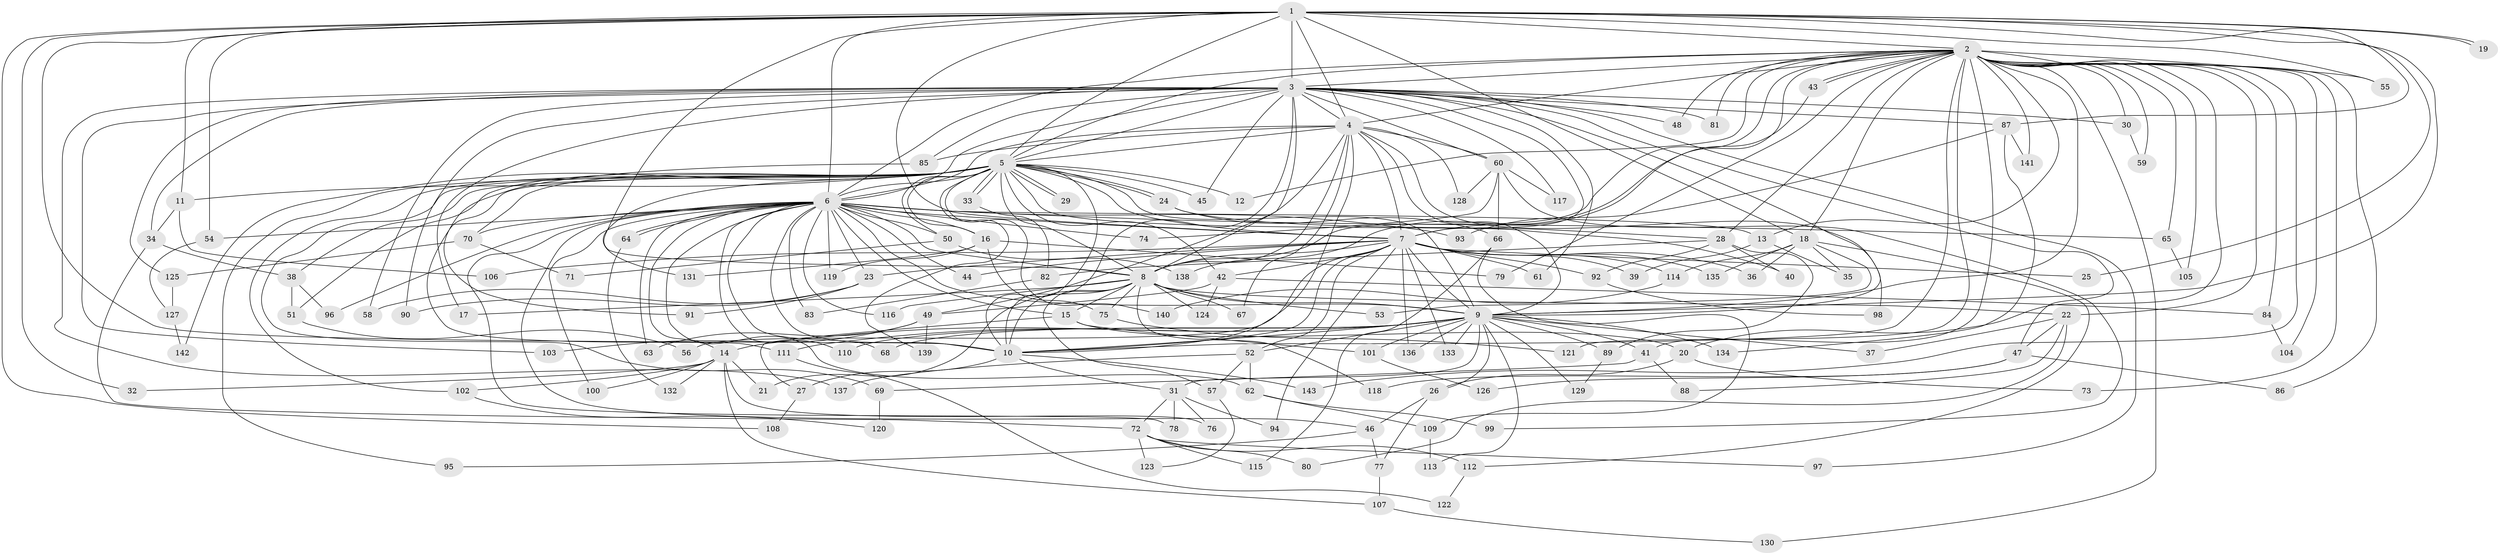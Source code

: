 // Generated by graph-tools (version 1.1) at 2025/11/02/27/25 16:11:07]
// undirected, 143 vertices, 311 edges
graph export_dot {
graph [start="1"]
  node [color=gray90,style=filled];
  1;
  2;
  3;
  4;
  5;
  6;
  7;
  8;
  9;
  10;
  11;
  12;
  13;
  14;
  15;
  16;
  17;
  18;
  19;
  20;
  21;
  22;
  23;
  24;
  25;
  26;
  27;
  28;
  29;
  30;
  31;
  32;
  33;
  34;
  35;
  36;
  37;
  38;
  39;
  40;
  41;
  42;
  43;
  44;
  45;
  46;
  47;
  48;
  49;
  50;
  51;
  52;
  53;
  54;
  55;
  56;
  57;
  58;
  59;
  60;
  61;
  62;
  63;
  64;
  65;
  66;
  67;
  68;
  69;
  70;
  71;
  72;
  73;
  74;
  75;
  76;
  77;
  78;
  79;
  80;
  81;
  82;
  83;
  84;
  85;
  86;
  87;
  88;
  89;
  90;
  91;
  92;
  93;
  94;
  95;
  96;
  97;
  98;
  99;
  100;
  101;
  102;
  103;
  104;
  105;
  106;
  107;
  108;
  109;
  110;
  111;
  112;
  113;
  114;
  115;
  116;
  117;
  118;
  119;
  120;
  121;
  122;
  123;
  124;
  125;
  126;
  127;
  128;
  129;
  130;
  131;
  132;
  133;
  134;
  135;
  136;
  137;
  138;
  139;
  140;
  141;
  142;
  143;
  1 -- 2;
  1 -- 3;
  1 -- 4;
  1 -- 5;
  1 -- 6;
  1 -- 7;
  1 -- 8;
  1 -- 9;
  1 -- 10;
  1 -- 11;
  1 -- 18;
  1 -- 19;
  1 -- 19;
  1 -- 25;
  1 -- 32;
  1 -- 54;
  1 -- 55;
  1 -- 87;
  1 -- 108;
  2 -- 3;
  2 -- 4;
  2 -- 5;
  2 -- 6;
  2 -- 7;
  2 -- 8;
  2 -- 9;
  2 -- 10;
  2 -- 12;
  2 -- 13;
  2 -- 18;
  2 -- 20;
  2 -- 22;
  2 -- 28;
  2 -- 30;
  2 -- 41;
  2 -- 43;
  2 -- 43;
  2 -- 48;
  2 -- 55;
  2 -- 59;
  2 -- 65;
  2 -- 73;
  2 -- 79;
  2 -- 81;
  2 -- 84;
  2 -- 86;
  2 -- 104;
  2 -- 105;
  2 -- 121;
  2 -- 130;
  2 -- 141;
  2 -- 143;
  3 -- 4;
  3 -- 5;
  3 -- 6;
  3 -- 7;
  3 -- 8;
  3 -- 9;
  3 -- 10;
  3 -- 17;
  3 -- 30;
  3 -- 34;
  3 -- 45;
  3 -- 47;
  3 -- 48;
  3 -- 58;
  3 -- 60;
  3 -- 61;
  3 -- 81;
  3 -- 85;
  3 -- 87;
  3 -- 90;
  3 -- 97;
  3 -- 103;
  3 -- 117;
  3 -- 125;
  3 -- 137;
  4 -- 5;
  4 -- 6;
  4 -- 7;
  4 -- 8;
  4 -- 9;
  4 -- 10;
  4 -- 49;
  4 -- 60;
  4 -- 67;
  4 -- 85;
  4 -- 98;
  4 -- 128;
  5 -- 6;
  5 -- 7;
  5 -- 8;
  5 -- 9;
  5 -- 10;
  5 -- 11;
  5 -- 12;
  5 -- 16;
  5 -- 24;
  5 -- 24;
  5 -- 29;
  5 -- 29;
  5 -- 33;
  5 -- 33;
  5 -- 38;
  5 -- 40;
  5 -- 42;
  5 -- 45;
  5 -- 50;
  5 -- 51;
  5 -- 69;
  5 -- 70;
  5 -- 95;
  5 -- 102;
  5 -- 111;
  5 -- 131;
  5 -- 139;
  5 -- 140;
  5 -- 142;
  6 -- 7;
  6 -- 8;
  6 -- 9;
  6 -- 10;
  6 -- 13;
  6 -- 14;
  6 -- 15;
  6 -- 16;
  6 -- 23;
  6 -- 44;
  6 -- 46;
  6 -- 50;
  6 -- 54;
  6 -- 62;
  6 -- 63;
  6 -- 64;
  6 -- 64;
  6 -- 65;
  6 -- 68;
  6 -- 70;
  6 -- 74;
  6 -- 78;
  6 -- 83;
  6 -- 93;
  6 -- 96;
  6 -- 100;
  6 -- 110;
  6 -- 116;
  6 -- 119;
  7 -- 8;
  7 -- 9;
  7 -- 10;
  7 -- 23;
  7 -- 25;
  7 -- 36;
  7 -- 39;
  7 -- 42;
  7 -- 44;
  7 -- 52;
  7 -- 56;
  7 -- 61;
  7 -- 92;
  7 -- 94;
  7 -- 106;
  7 -- 114;
  7 -- 133;
  7 -- 135;
  7 -- 136;
  8 -- 9;
  8 -- 10;
  8 -- 15;
  8 -- 17;
  8 -- 21;
  8 -- 22;
  8 -- 53;
  8 -- 57;
  8 -- 67;
  8 -- 75;
  8 -- 116;
  8 -- 118;
  8 -- 124;
  9 -- 10;
  9 -- 14;
  9 -- 26;
  9 -- 31;
  9 -- 37;
  9 -- 41;
  9 -- 52;
  9 -- 68;
  9 -- 89;
  9 -- 101;
  9 -- 110;
  9 -- 111;
  9 -- 113;
  9 -- 129;
  9 -- 133;
  9 -- 134;
  9 -- 136;
  10 -- 27;
  10 -- 31;
  10 -- 143;
  11 -- 34;
  11 -- 106;
  13 -- 35;
  13 -- 39;
  14 -- 21;
  14 -- 32;
  14 -- 76;
  14 -- 100;
  14 -- 102;
  14 -- 107;
  14 -- 132;
  15 -- 20;
  15 -- 27;
  15 -- 101;
  16 -- 75;
  16 -- 79;
  16 -- 119;
  16 -- 131;
  18 -- 35;
  18 -- 36;
  18 -- 53;
  18 -- 112;
  18 -- 114;
  18 -- 135;
  20 -- 26;
  20 -- 73;
  22 -- 37;
  22 -- 47;
  22 -- 80;
  22 -- 88;
  23 -- 58;
  23 -- 90;
  23 -- 91;
  24 -- 28;
  24 -- 66;
  26 -- 46;
  26 -- 77;
  27 -- 108;
  28 -- 40;
  28 -- 82;
  28 -- 89;
  28 -- 92;
  30 -- 59;
  31 -- 72;
  31 -- 76;
  31 -- 78;
  31 -- 94;
  33 -- 82;
  34 -- 38;
  34 -- 72;
  38 -- 51;
  38 -- 96;
  41 -- 69;
  41 -- 88;
  42 -- 49;
  42 -- 84;
  42 -- 124;
  43 -- 138;
  46 -- 77;
  46 -- 95;
  47 -- 86;
  47 -- 118;
  47 -- 126;
  49 -- 63;
  49 -- 103;
  49 -- 139;
  50 -- 71;
  50 -- 138;
  51 -- 56;
  52 -- 57;
  52 -- 62;
  52 -- 137;
  54 -- 127;
  57 -- 123;
  60 -- 66;
  60 -- 74;
  60 -- 99;
  60 -- 117;
  60 -- 128;
  62 -- 99;
  62 -- 109;
  64 -- 132;
  65 -- 105;
  66 -- 109;
  66 -- 115;
  69 -- 120;
  70 -- 71;
  70 -- 125;
  72 -- 80;
  72 -- 97;
  72 -- 112;
  72 -- 115;
  72 -- 123;
  75 -- 121;
  77 -- 107;
  82 -- 83;
  84 -- 104;
  85 -- 91;
  87 -- 93;
  87 -- 134;
  87 -- 141;
  89 -- 129;
  92 -- 98;
  101 -- 126;
  102 -- 120;
  107 -- 130;
  109 -- 113;
  111 -- 122;
  112 -- 122;
  114 -- 140;
  125 -- 127;
  127 -- 142;
}

